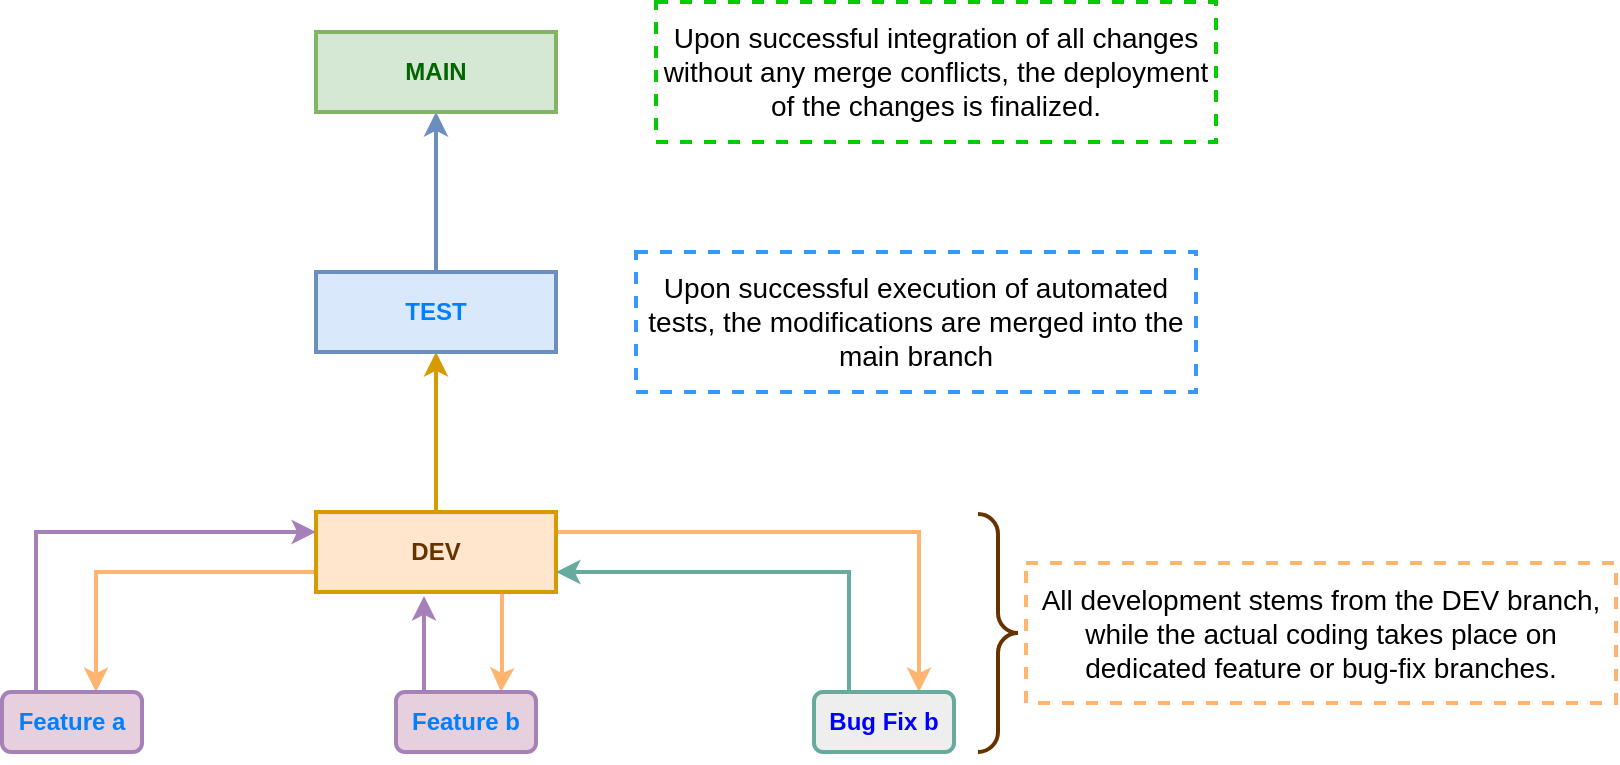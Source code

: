 <mxfile version="23.1.1" type="github">
  <diagram name="Page-1" id="rWmZPqaUCYWLDMt-VI79">
    <mxGraphModel dx="1200" dy="553" grid="1" gridSize="10" guides="1" tooltips="1" connect="1" arrows="1" fold="1" page="1" pageScale="1" pageWidth="827" pageHeight="1169" math="0" shadow="0">
      <root>
        <mxCell id="0" />
        <mxCell id="1" parent="0" />
        <mxCell id="Qa7kfGR9Ww7JRhrdEGWG-5" style="edgeStyle=orthogonalEdgeStyle;rounded=0;orthogonalLoop=1;jettySize=auto;html=1;exitX=0.5;exitY=0;exitDx=0;exitDy=0;entryX=0.5;entryY=1;entryDx=0;entryDy=0;strokeWidth=2;fillColor=#ffe6cc;strokeColor=#d79b00;" edge="1" parent="1" source="Qa7kfGR9Ww7JRhrdEGWG-1" target="Qa7kfGR9Ww7JRhrdEGWG-2">
          <mxGeometry relative="1" as="geometry" />
        </mxCell>
        <mxCell id="Qa7kfGR9Ww7JRhrdEGWG-11" style="edgeStyle=orthogonalEdgeStyle;rounded=0;orthogonalLoop=1;jettySize=auto;html=1;strokeColor=#FFB570;strokeWidth=2;exitX=0;exitY=0.75;exitDx=0;exitDy=0;" edge="1" parent="1" source="Qa7kfGR9Ww7JRhrdEGWG-1">
          <mxGeometry relative="1" as="geometry">
            <mxPoint x="170" y="570" as="targetPoint" />
            <mxPoint x="248" y="510" as="sourcePoint" />
            <Array as="points">
              <mxPoint x="170" y="510" />
            </Array>
          </mxGeometry>
        </mxCell>
        <mxCell id="Qa7kfGR9Ww7JRhrdEGWG-14" style="edgeStyle=orthogonalEdgeStyle;rounded=0;orthogonalLoop=1;jettySize=auto;html=1;exitX=0.75;exitY=1;exitDx=0;exitDy=0;entryX=0.75;entryY=0;entryDx=0;entryDy=0;strokeWidth=2;strokeColor=#FFB570;" edge="1" parent="1" source="Qa7kfGR9Ww7JRhrdEGWG-1" target="Qa7kfGR9Ww7JRhrdEGWG-8">
          <mxGeometry relative="1" as="geometry">
            <Array as="points">
              <mxPoint x="373" y="520" />
              <mxPoint x="373" y="560" />
            </Array>
          </mxGeometry>
        </mxCell>
        <mxCell id="Qa7kfGR9Ww7JRhrdEGWG-16" style="edgeStyle=orthogonalEdgeStyle;rounded=0;orthogonalLoop=1;jettySize=auto;html=1;exitX=1;exitY=0.25;exitDx=0;exitDy=0;entryX=0.75;entryY=0;entryDx=0;entryDy=0;strokeWidth=2;strokeColor=#FFB570;" edge="1" parent="1" source="Qa7kfGR9Ww7JRhrdEGWG-1" target="Qa7kfGR9Ww7JRhrdEGWG-9">
          <mxGeometry relative="1" as="geometry" />
        </mxCell>
        <mxCell id="Qa7kfGR9Ww7JRhrdEGWG-1" value="&lt;b&gt;&lt;font color=&quot;#663300&quot;&gt;DEV&lt;/font&gt;&lt;/b&gt;" style="rounded=0;whiteSpace=wrap;html=1;fillColor=#ffe6cc;strokeColor=#d79b00;strokeWidth=2;" vertex="1" parent="1">
          <mxGeometry x="280" y="480" width="120" height="40" as="geometry" />
        </mxCell>
        <mxCell id="Qa7kfGR9Ww7JRhrdEGWG-6" style="edgeStyle=orthogonalEdgeStyle;rounded=0;orthogonalLoop=1;jettySize=auto;html=1;exitX=0.5;exitY=0;exitDx=0;exitDy=0;entryX=0.5;entryY=1;entryDx=0;entryDy=0;strokeWidth=2;fillColor=#dae8fc;strokeColor=#6c8ebf;" edge="1" parent="1" source="Qa7kfGR9Ww7JRhrdEGWG-2" target="Qa7kfGR9Ww7JRhrdEGWG-3">
          <mxGeometry relative="1" as="geometry" />
        </mxCell>
        <mxCell id="Qa7kfGR9Ww7JRhrdEGWG-2" value="&lt;b&gt;&lt;font color=&quot;#007fff&quot;&gt;TEST&lt;/font&gt;&lt;/b&gt;" style="rounded=0;whiteSpace=wrap;html=1;fillColor=#dae8fc;strokeColor=#6c8ebf;strokeWidth=2;" vertex="1" parent="1">
          <mxGeometry x="280" y="360" width="120" height="40" as="geometry" />
        </mxCell>
        <mxCell id="Qa7kfGR9Ww7JRhrdEGWG-3" value="&lt;b&gt;&lt;font color=&quot;#006600&quot;&gt;MAIN&lt;/font&gt;&lt;/b&gt;" style="rounded=0;whiteSpace=wrap;html=1;fillColor=#d5e8d4;strokeColor=#82b366;strokeWidth=2;" vertex="1" parent="1">
          <mxGeometry x="280" y="240" width="120" height="40" as="geometry" />
        </mxCell>
        <mxCell id="Qa7kfGR9Ww7JRhrdEGWG-10" style="edgeStyle=orthogonalEdgeStyle;rounded=0;orthogonalLoop=1;jettySize=auto;html=1;exitX=0.5;exitY=0;exitDx=0;exitDy=0;strokeColor=#A680B8;strokeWidth=2;" edge="1" parent="1" source="Qa7kfGR9Ww7JRhrdEGWG-7">
          <mxGeometry relative="1" as="geometry">
            <mxPoint x="197" y="570" as="sourcePoint" />
            <mxPoint x="280" y="490" as="targetPoint" />
            <Array as="points">
              <mxPoint x="140" y="570" />
              <mxPoint x="140" y="490" />
            </Array>
          </mxGeometry>
        </mxCell>
        <mxCell id="Qa7kfGR9Ww7JRhrdEGWG-7" value="&lt;b&gt;&lt;font color=&quot;#007fff&quot;&gt;Feature a&lt;/font&gt;&lt;/b&gt;" style="rounded=1;whiteSpace=wrap;html=1;fillColor=#E6D0DE;strokeColor=#A680B8;strokeWidth=2;" vertex="1" parent="1">
          <mxGeometry x="123" y="570" width="70" height="30" as="geometry" />
        </mxCell>
        <mxCell id="Qa7kfGR9Ww7JRhrdEGWG-8" value="&lt;b&gt;&lt;font color=&quot;#007fff&quot;&gt;Feature b&lt;/font&gt;&lt;/b&gt;" style="rounded=1;whiteSpace=wrap;html=1;fillColor=#E6D0DE;strokeColor=#A680B8;strokeWidth=2;" vertex="1" parent="1">
          <mxGeometry x="320" y="570" width="70" height="30" as="geometry" />
        </mxCell>
        <mxCell id="Qa7kfGR9Ww7JRhrdEGWG-15" style="edgeStyle=orthogonalEdgeStyle;rounded=0;orthogonalLoop=1;jettySize=auto;html=1;exitX=0.25;exitY=0;exitDx=0;exitDy=0;strokeWidth=2;strokeColor=#67AB9F;" edge="1" parent="1" source="Qa7kfGR9Ww7JRhrdEGWG-9">
          <mxGeometry relative="1" as="geometry">
            <mxPoint x="400" y="510" as="targetPoint" />
            <Array as="points">
              <mxPoint x="468" y="510" />
              <mxPoint x="400" y="510" />
            </Array>
          </mxGeometry>
        </mxCell>
        <mxCell id="Qa7kfGR9Ww7JRhrdEGWG-9" value="&lt;b&gt;&lt;font color=&quot;#0000ff&quot;&gt;Bug Fix b&lt;/font&gt;&lt;/b&gt;" style="rounded=1;whiteSpace=wrap;html=1;fillColor=#eeeeee;strokeColor=#67AB9F;strokeWidth=2;" vertex="1" parent="1">
          <mxGeometry x="529" y="570" width="70" height="30" as="geometry" />
        </mxCell>
        <mxCell id="Qa7kfGR9Ww7JRhrdEGWG-13" style="edgeStyle=orthogonalEdgeStyle;rounded=0;orthogonalLoop=1;jettySize=auto;html=1;exitX=0.25;exitY=0;exitDx=0;exitDy=0;entryX=0.45;entryY=1.05;entryDx=0;entryDy=0;entryPerimeter=0;strokeColor=#A680B8;strokeWidth=2;" edge="1" parent="1" source="Qa7kfGR9Ww7JRhrdEGWG-8" target="Qa7kfGR9Ww7JRhrdEGWG-1">
          <mxGeometry relative="1" as="geometry">
            <Array as="points">
              <mxPoint x="334" y="570" />
            </Array>
          </mxGeometry>
        </mxCell>
        <mxCell id="Qa7kfGR9Ww7JRhrdEGWG-17" value="" style="verticalLabelPosition=bottom;shadow=0;dashed=0;align=center;html=1;verticalAlign=top;strokeWidth=2;shape=mxgraph.mockup.markup.curlyBrace;whiteSpace=wrap;strokeColor=#663300;rotation=90;" vertex="1" parent="1">
          <mxGeometry x="561.5" y="530.5" width="119" height="20" as="geometry" />
        </mxCell>
        <mxCell id="Qa7kfGR9Ww7JRhrdEGWG-19" value="&lt;h1&gt;&lt;br&gt;&lt;/h1&gt;&lt;p&gt;&lt;br&gt;&lt;/p&gt;" style="text;html=1;strokeColor=none;fillColor=none;spacing=5;spacingTop=-20;whiteSpace=wrap;overflow=hidden;rounded=0;" vertex="1" parent="1">
          <mxGeometry x="670" y="475.5" width="230" height="130" as="geometry" />
        </mxCell>
        <mxCell id="Qa7kfGR9Ww7JRhrdEGWG-20" value="&lt;font style=&quot;font-size: 14px;&quot;&gt;All development stems from the DEV branch, while the actual coding takes place on dedicated feature or bug-fix branches.&lt;/font&gt;" style="text;html=1;strokeColor=#FFB570;fillColor=none;align=center;verticalAlign=middle;whiteSpace=wrap;rounded=0;dashed=1;strokeWidth=2;" vertex="1" parent="1">
          <mxGeometry x="635" y="505.5" width="295" height="70" as="geometry" />
        </mxCell>
        <mxCell id="Qa7kfGR9Ww7JRhrdEGWG-21" value="&lt;font style=&quot;font-size: 14px;&quot;&gt;Upon successful execution of automated tests, the modifications are&amp;nbsp;merged into the main branch&lt;/font&gt;" style="text;html=1;strokeColor=#3399FF;fillColor=none;align=center;verticalAlign=middle;whiteSpace=wrap;rounded=0;dashed=1;strokeWidth=2;" vertex="1" parent="1">
          <mxGeometry x="440" y="350" width="280" height="70" as="geometry" />
        </mxCell>
        <mxCell id="Qa7kfGR9Ww7JRhrdEGWG-22" value="&lt;font style=&quot;font-size: 14px;&quot;&gt;Upon successful integration of all changes without any merge conflicts, the deployment of the changes is finalized.&lt;/font&gt;" style="text;html=1;strokeColor=#00CC00;fillColor=none;align=center;verticalAlign=middle;whiteSpace=wrap;rounded=0;dashed=1;strokeWidth=2;" vertex="1" parent="1">
          <mxGeometry x="450" y="225" width="280" height="70" as="geometry" />
        </mxCell>
      </root>
    </mxGraphModel>
  </diagram>
</mxfile>
